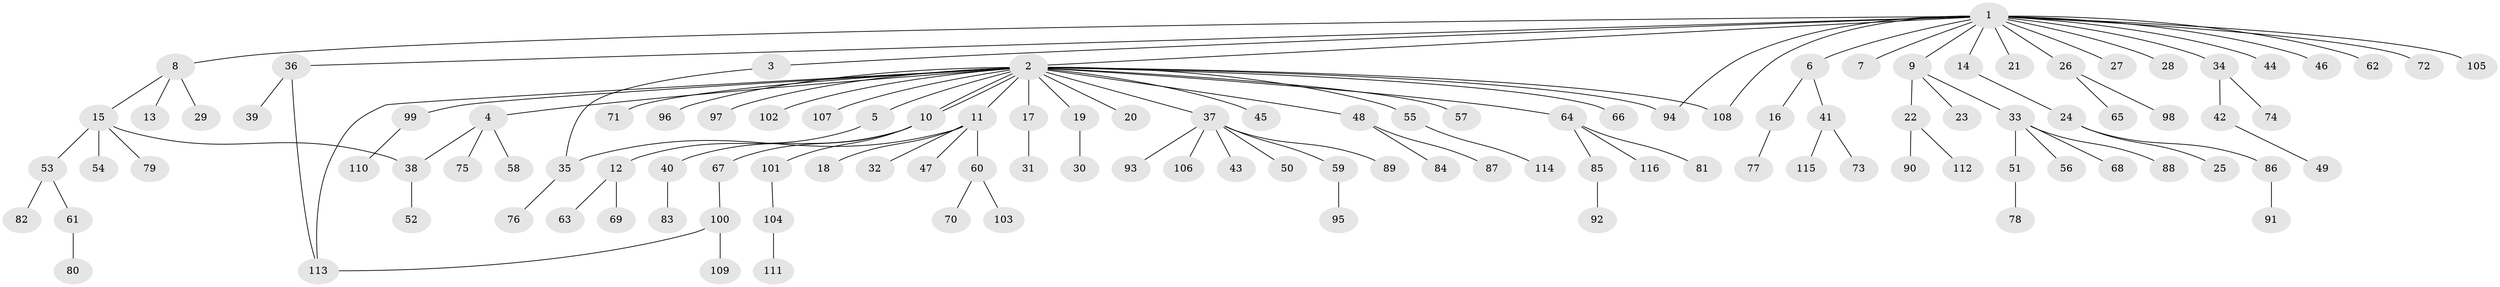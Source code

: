 // coarse degree distribution, {21: 0.011111111111111112, 24: 0.011111111111111112, 3: 0.1, 1: 0.6666666666666666, 5: 0.011111111111111112, 7: 0.011111111111111112, 2: 0.14444444444444443, 6: 0.022222222222222223, 4: 0.022222222222222223}
// Generated by graph-tools (version 1.1) at 2025/41/03/06/25 10:41:52]
// undirected, 116 vertices, 122 edges
graph export_dot {
graph [start="1"]
  node [color=gray90,style=filled];
  1;
  2;
  3;
  4;
  5;
  6;
  7;
  8;
  9;
  10;
  11;
  12;
  13;
  14;
  15;
  16;
  17;
  18;
  19;
  20;
  21;
  22;
  23;
  24;
  25;
  26;
  27;
  28;
  29;
  30;
  31;
  32;
  33;
  34;
  35;
  36;
  37;
  38;
  39;
  40;
  41;
  42;
  43;
  44;
  45;
  46;
  47;
  48;
  49;
  50;
  51;
  52;
  53;
  54;
  55;
  56;
  57;
  58;
  59;
  60;
  61;
  62;
  63;
  64;
  65;
  66;
  67;
  68;
  69;
  70;
  71;
  72;
  73;
  74;
  75;
  76;
  77;
  78;
  79;
  80;
  81;
  82;
  83;
  84;
  85;
  86;
  87;
  88;
  89;
  90;
  91;
  92;
  93;
  94;
  95;
  96;
  97;
  98;
  99;
  100;
  101;
  102;
  103;
  104;
  105;
  106;
  107;
  108;
  109;
  110;
  111;
  112;
  113;
  114;
  115;
  116;
  1 -- 2;
  1 -- 3;
  1 -- 6;
  1 -- 7;
  1 -- 8;
  1 -- 9;
  1 -- 14;
  1 -- 21;
  1 -- 26;
  1 -- 27;
  1 -- 28;
  1 -- 34;
  1 -- 36;
  1 -- 44;
  1 -- 46;
  1 -- 62;
  1 -- 72;
  1 -- 94;
  1 -- 105;
  1 -- 108;
  2 -- 4;
  2 -- 5;
  2 -- 10;
  2 -- 10;
  2 -- 11;
  2 -- 17;
  2 -- 19;
  2 -- 20;
  2 -- 37;
  2 -- 45;
  2 -- 48;
  2 -- 55;
  2 -- 57;
  2 -- 64;
  2 -- 66;
  2 -- 71;
  2 -- 94;
  2 -- 96;
  2 -- 97;
  2 -- 99;
  2 -- 102;
  2 -- 107;
  2 -- 108;
  2 -- 113;
  3 -- 35;
  4 -- 38;
  4 -- 58;
  4 -- 75;
  5 -- 12;
  6 -- 16;
  6 -- 41;
  8 -- 13;
  8 -- 15;
  8 -- 29;
  9 -- 22;
  9 -- 23;
  9 -- 33;
  10 -- 40;
  10 -- 67;
  10 -- 101;
  11 -- 18;
  11 -- 32;
  11 -- 35;
  11 -- 47;
  11 -- 60;
  12 -- 63;
  12 -- 69;
  14 -- 24;
  15 -- 38;
  15 -- 53;
  15 -- 54;
  15 -- 79;
  16 -- 77;
  17 -- 31;
  19 -- 30;
  22 -- 90;
  22 -- 112;
  24 -- 25;
  24 -- 86;
  26 -- 65;
  26 -- 98;
  33 -- 51;
  33 -- 56;
  33 -- 68;
  33 -- 88;
  34 -- 42;
  34 -- 74;
  35 -- 76;
  36 -- 39;
  36 -- 113;
  37 -- 43;
  37 -- 50;
  37 -- 59;
  37 -- 89;
  37 -- 93;
  37 -- 106;
  38 -- 52;
  40 -- 83;
  41 -- 73;
  41 -- 115;
  42 -- 49;
  48 -- 84;
  48 -- 87;
  51 -- 78;
  53 -- 61;
  53 -- 82;
  55 -- 114;
  59 -- 95;
  60 -- 70;
  60 -- 103;
  61 -- 80;
  64 -- 81;
  64 -- 85;
  64 -- 116;
  67 -- 100;
  85 -- 92;
  86 -- 91;
  99 -- 110;
  100 -- 109;
  100 -- 113;
  101 -- 104;
  104 -- 111;
}
